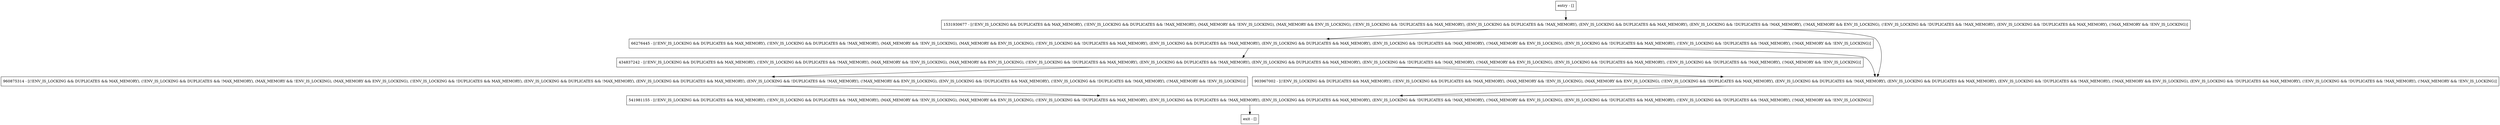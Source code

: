 digraph shouldEmbedLN {
node [shape=record];
entry [label="entry - []"];
exit [label="exit - []"];
1531930677 [label="1531930677 - [(!ENV_IS_LOCKING && DUPLICATES && MAX_MEMORY), (!ENV_IS_LOCKING && DUPLICATES && !MAX_MEMORY), (MAX_MEMORY && !ENV_IS_LOCKING), (MAX_MEMORY && ENV_IS_LOCKING), (!ENV_IS_LOCKING && !DUPLICATES && MAX_MEMORY), (ENV_IS_LOCKING && DUPLICATES && !MAX_MEMORY), (ENV_IS_LOCKING && DUPLICATES && MAX_MEMORY), (ENV_IS_LOCKING && !DUPLICATES && !MAX_MEMORY), (!MAX_MEMORY && ENV_IS_LOCKING), (!ENV_IS_LOCKING && !DUPLICATES && !MAX_MEMORY), (ENV_IS_LOCKING && !DUPLICATES && MAX_MEMORY), (!MAX_MEMORY && !ENV_IS_LOCKING)]"];
960875314 [label="960875314 - [(!ENV_IS_LOCKING && DUPLICATES && MAX_MEMORY), (!ENV_IS_LOCKING && DUPLICATES && !MAX_MEMORY), (MAX_MEMORY && !ENV_IS_LOCKING), (MAX_MEMORY && ENV_IS_LOCKING), (!ENV_IS_LOCKING && !DUPLICATES && MAX_MEMORY), (ENV_IS_LOCKING && DUPLICATES && !MAX_MEMORY), (ENV_IS_LOCKING && DUPLICATES && MAX_MEMORY), (ENV_IS_LOCKING && !DUPLICATES && !MAX_MEMORY), (!MAX_MEMORY && ENV_IS_LOCKING), (ENV_IS_LOCKING && !DUPLICATES && MAX_MEMORY), (!ENV_IS_LOCKING && !DUPLICATES && !MAX_MEMORY), (!MAX_MEMORY && !ENV_IS_LOCKING)]"];
66276445 [label="66276445 - [(!ENV_IS_LOCKING && DUPLICATES && MAX_MEMORY), (!ENV_IS_LOCKING && DUPLICATES && !MAX_MEMORY), (MAX_MEMORY && !ENV_IS_LOCKING), (MAX_MEMORY && ENV_IS_LOCKING), (!ENV_IS_LOCKING && !DUPLICATES && MAX_MEMORY), (ENV_IS_LOCKING && DUPLICATES && !MAX_MEMORY), (ENV_IS_LOCKING && DUPLICATES && MAX_MEMORY), (ENV_IS_LOCKING && !DUPLICATES && !MAX_MEMORY), (!MAX_MEMORY && ENV_IS_LOCKING), (ENV_IS_LOCKING && !DUPLICATES && MAX_MEMORY), (!ENV_IS_LOCKING && !DUPLICATES && !MAX_MEMORY), (!MAX_MEMORY && !ENV_IS_LOCKING)]"];
434837242 [label="434837242 - [(!ENV_IS_LOCKING && DUPLICATES && MAX_MEMORY), (!ENV_IS_LOCKING && DUPLICATES && !MAX_MEMORY), (MAX_MEMORY && !ENV_IS_LOCKING), (MAX_MEMORY && ENV_IS_LOCKING), (!ENV_IS_LOCKING && !DUPLICATES && MAX_MEMORY), (ENV_IS_LOCKING && DUPLICATES && !MAX_MEMORY), (ENV_IS_LOCKING && DUPLICATES && MAX_MEMORY), (ENV_IS_LOCKING && !DUPLICATES && !MAX_MEMORY), (!MAX_MEMORY && ENV_IS_LOCKING), (ENV_IS_LOCKING && !DUPLICATES && MAX_MEMORY), (!ENV_IS_LOCKING && !DUPLICATES && !MAX_MEMORY), (!MAX_MEMORY && !ENV_IS_LOCKING)]"];
541981155 [label="541981155 - [(!ENV_IS_LOCKING && DUPLICATES && MAX_MEMORY), (!ENV_IS_LOCKING && DUPLICATES && !MAX_MEMORY), (MAX_MEMORY && !ENV_IS_LOCKING), (MAX_MEMORY && ENV_IS_LOCKING), (!ENV_IS_LOCKING && !DUPLICATES && MAX_MEMORY), (ENV_IS_LOCKING && DUPLICATES && !MAX_MEMORY), (ENV_IS_LOCKING && DUPLICATES && MAX_MEMORY), (ENV_IS_LOCKING && !DUPLICATES && !MAX_MEMORY), (!MAX_MEMORY && ENV_IS_LOCKING), (ENV_IS_LOCKING && !DUPLICATES && MAX_MEMORY), (!ENV_IS_LOCKING && !DUPLICATES && !MAX_MEMORY), (!MAX_MEMORY && !ENV_IS_LOCKING)]"];
903967002 [label="903967002 - [(!ENV_IS_LOCKING && DUPLICATES && MAX_MEMORY), (!ENV_IS_LOCKING && DUPLICATES && !MAX_MEMORY), (MAX_MEMORY && !ENV_IS_LOCKING), (MAX_MEMORY && ENV_IS_LOCKING), (!ENV_IS_LOCKING && !DUPLICATES && MAX_MEMORY), (ENV_IS_LOCKING && DUPLICATES && !MAX_MEMORY), (ENV_IS_LOCKING && DUPLICATES && MAX_MEMORY), (ENV_IS_LOCKING && !DUPLICATES && !MAX_MEMORY), (!MAX_MEMORY && ENV_IS_LOCKING), (ENV_IS_LOCKING && !DUPLICATES && MAX_MEMORY), (!ENV_IS_LOCKING && !DUPLICATES && !MAX_MEMORY), (!MAX_MEMORY && !ENV_IS_LOCKING)]"];
entry;
exit;
entry -> 1531930677;
1531930677 -> 66276445;
1531930677 -> 903967002;
960875314 -> 541981155;
66276445 -> 434837242;
66276445 -> 903967002;
434837242 -> 960875314;
434837242 -> 903967002;
541981155 -> exit;
903967002 -> 541981155;
}
